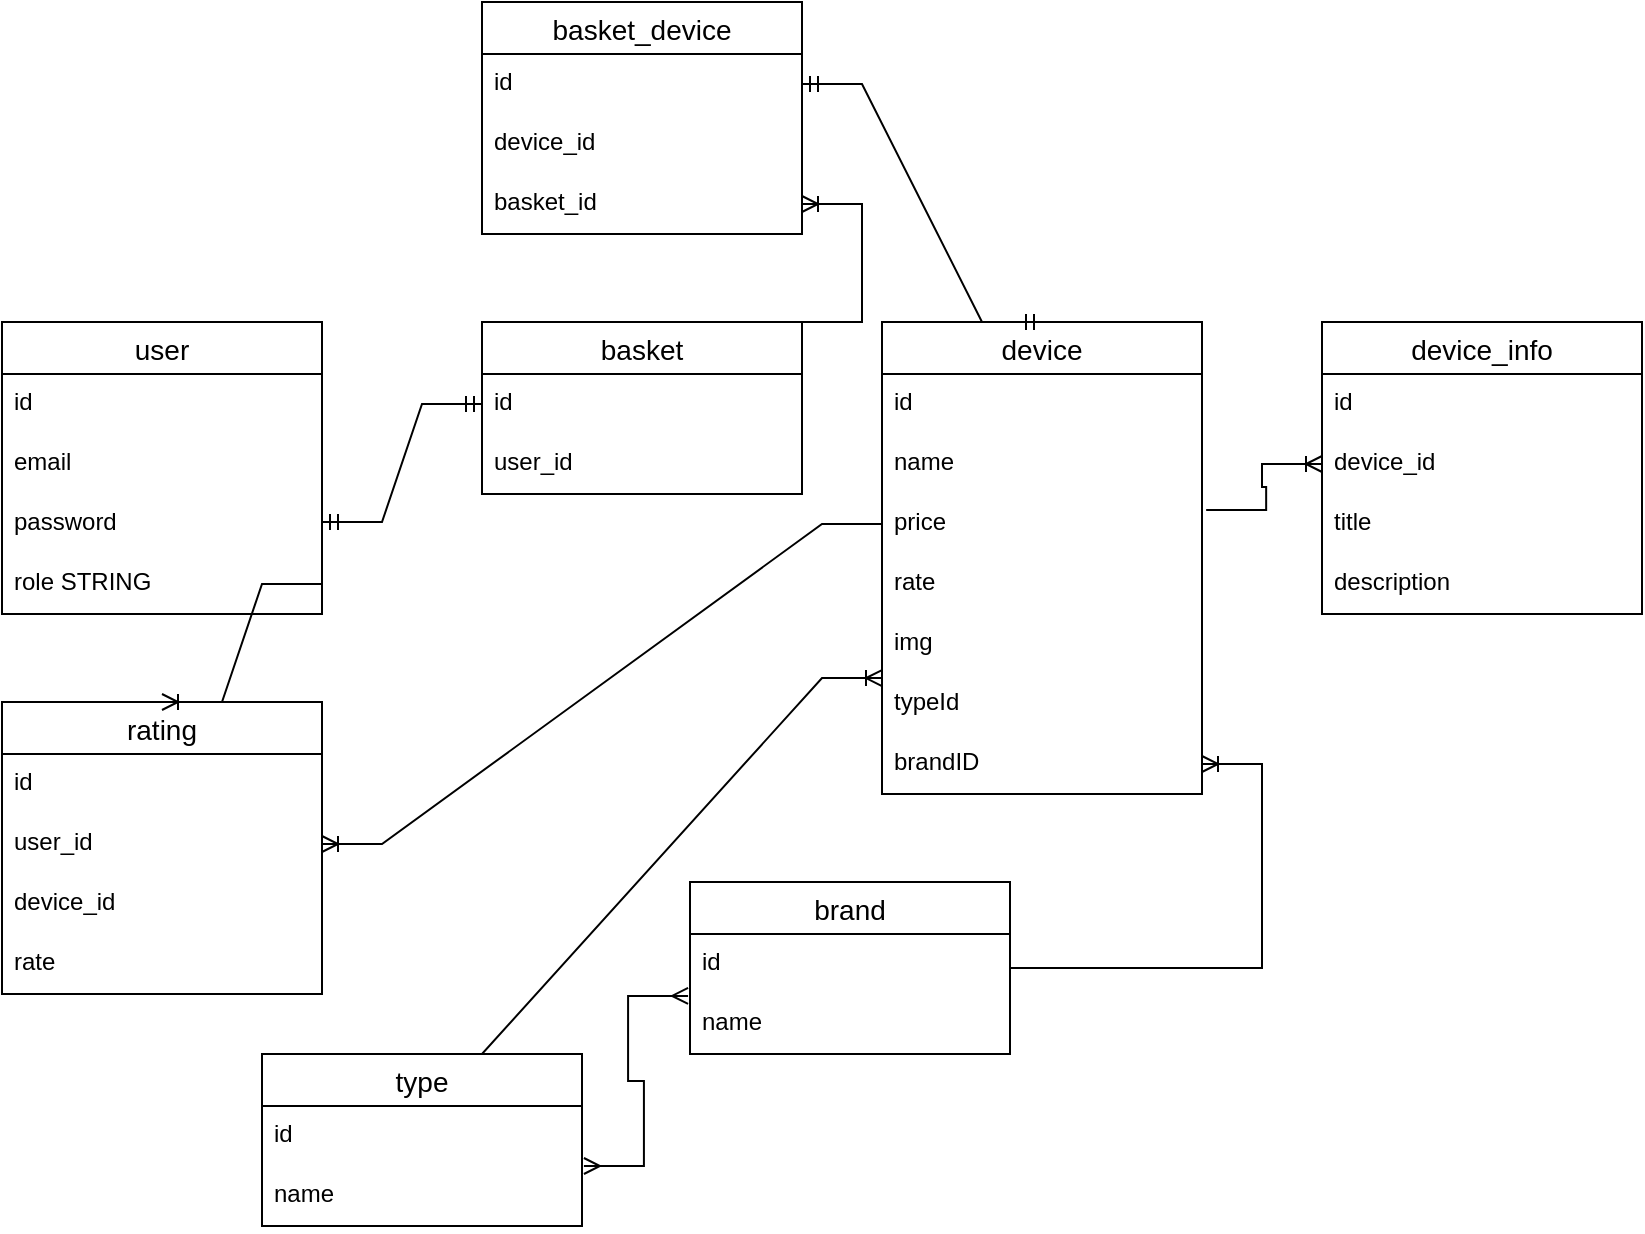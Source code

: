 <mxfile version="21.3.0" type="device">
  <diagram name="Страница 1" id="Y_uzJsi4zg67m1P2_5Rm">
    <mxGraphModel dx="1194" dy="1895" grid="1" gridSize="10" guides="1" tooltips="1" connect="1" arrows="1" fold="1" page="1" pageScale="1" pageWidth="827" pageHeight="1169" math="0" shadow="0">
      <root>
        <mxCell id="0" />
        <mxCell id="1" parent="0" />
        <mxCell id="DEF2NMNBkC_QdPxtARiJ-27" value="user" style="swimlane;fontStyle=0;childLayout=stackLayout;horizontal=1;startSize=26;horizontalStack=0;resizeParent=1;resizeParentMax=0;resizeLast=0;collapsible=1;marginBottom=0;align=center;fontSize=14;" vertex="1" parent="1">
          <mxGeometry x="70" y="120" width="160" height="146" as="geometry" />
        </mxCell>
        <mxCell id="DEF2NMNBkC_QdPxtARiJ-28" value="id" style="text;strokeColor=none;fillColor=none;spacingLeft=4;spacingRight=4;overflow=hidden;rotatable=0;points=[[0,0.5],[1,0.5]];portConstraint=eastwest;fontSize=12;whiteSpace=wrap;html=1;" vertex="1" parent="DEF2NMNBkC_QdPxtARiJ-27">
          <mxGeometry y="26" width="160" height="30" as="geometry" />
        </mxCell>
        <mxCell id="DEF2NMNBkC_QdPxtARiJ-29" value="email" style="text;strokeColor=none;fillColor=none;spacingLeft=4;spacingRight=4;overflow=hidden;rotatable=0;points=[[0,0.5],[1,0.5]];portConstraint=eastwest;fontSize=12;whiteSpace=wrap;html=1;" vertex="1" parent="DEF2NMNBkC_QdPxtARiJ-27">
          <mxGeometry y="56" width="160" height="30" as="geometry" />
        </mxCell>
        <mxCell id="DEF2NMNBkC_QdPxtARiJ-30" value="password" style="text;strokeColor=none;fillColor=none;spacingLeft=4;spacingRight=4;overflow=hidden;rotatable=0;points=[[0,0.5],[1,0.5]];portConstraint=eastwest;fontSize=12;whiteSpace=wrap;html=1;" vertex="1" parent="DEF2NMNBkC_QdPxtARiJ-27">
          <mxGeometry y="86" width="160" height="30" as="geometry" />
        </mxCell>
        <mxCell id="DEF2NMNBkC_QdPxtARiJ-32" value="role STRING" style="text;strokeColor=none;fillColor=none;spacingLeft=4;spacingRight=4;overflow=hidden;rotatable=0;points=[[0,0.5],[1,0.5]];portConstraint=eastwest;fontSize=12;whiteSpace=wrap;html=1;" vertex="1" parent="DEF2NMNBkC_QdPxtARiJ-27">
          <mxGeometry y="116" width="160" height="30" as="geometry" />
        </mxCell>
        <mxCell id="DEF2NMNBkC_QdPxtARiJ-33" value="basket" style="swimlane;fontStyle=0;childLayout=stackLayout;horizontal=1;startSize=26;horizontalStack=0;resizeParent=1;resizeParentMax=0;resizeLast=0;collapsible=1;marginBottom=0;align=center;fontSize=14;" vertex="1" parent="1">
          <mxGeometry x="310" y="120" width="160" height="86" as="geometry" />
        </mxCell>
        <mxCell id="DEF2NMNBkC_QdPxtARiJ-34" value="id" style="text;strokeColor=none;fillColor=none;spacingLeft=4;spacingRight=4;overflow=hidden;rotatable=0;points=[[0,0.5],[1,0.5]];portConstraint=eastwest;fontSize=12;whiteSpace=wrap;html=1;" vertex="1" parent="DEF2NMNBkC_QdPxtARiJ-33">
          <mxGeometry y="26" width="160" height="30" as="geometry" />
        </mxCell>
        <mxCell id="DEF2NMNBkC_QdPxtARiJ-35" value="user_id" style="text;strokeColor=none;fillColor=none;spacingLeft=4;spacingRight=4;overflow=hidden;rotatable=0;points=[[0,0.5],[1,0.5]];portConstraint=eastwest;fontSize=12;whiteSpace=wrap;html=1;" vertex="1" parent="DEF2NMNBkC_QdPxtARiJ-33">
          <mxGeometry y="56" width="160" height="30" as="geometry" />
        </mxCell>
        <mxCell id="DEF2NMNBkC_QdPxtARiJ-38" value="" style="edgeStyle=entityRelationEdgeStyle;fontSize=12;html=1;endArrow=ERmandOne;startArrow=ERmandOne;rounded=0;entryX=0;entryY=0.5;entryDx=0;entryDy=0;" edge="1" parent="1" target="DEF2NMNBkC_QdPxtARiJ-34">
          <mxGeometry width="100" height="100" relative="1" as="geometry">
            <mxPoint x="230" y="220" as="sourcePoint" />
            <mxPoint x="300" y="160" as="targetPoint" />
          </mxGeometry>
        </mxCell>
        <mxCell id="DEF2NMNBkC_QdPxtARiJ-40" value="device" style="swimlane;fontStyle=0;childLayout=stackLayout;horizontal=1;startSize=26;horizontalStack=0;resizeParent=1;resizeParentMax=0;resizeLast=0;collapsible=1;marginBottom=0;align=center;fontSize=14;" vertex="1" parent="1">
          <mxGeometry x="510" y="120" width="160" height="236" as="geometry" />
        </mxCell>
        <mxCell id="DEF2NMNBkC_QdPxtARiJ-41" value="id" style="text;strokeColor=none;fillColor=none;spacingLeft=4;spacingRight=4;overflow=hidden;rotatable=0;points=[[0,0.5],[1,0.5]];portConstraint=eastwest;fontSize=12;whiteSpace=wrap;html=1;" vertex="1" parent="DEF2NMNBkC_QdPxtARiJ-40">
          <mxGeometry y="26" width="160" height="30" as="geometry" />
        </mxCell>
        <mxCell id="DEF2NMNBkC_QdPxtARiJ-42" value="name" style="text;strokeColor=none;fillColor=none;spacingLeft=4;spacingRight=4;overflow=hidden;rotatable=0;points=[[0,0.5],[1,0.5]];portConstraint=eastwest;fontSize=12;whiteSpace=wrap;html=1;" vertex="1" parent="DEF2NMNBkC_QdPxtARiJ-40">
          <mxGeometry y="56" width="160" height="30" as="geometry" />
        </mxCell>
        <mxCell id="DEF2NMNBkC_QdPxtARiJ-43" value="price" style="text;strokeColor=none;fillColor=none;spacingLeft=4;spacingRight=4;overflow=hidden;rotatable=0;points=[[0,0.5],[1,0.5]];portConstraint=eastwest;fontSize=12;whiteSpace=wrap;html=1;" vertex="1" parent="DEF2NMNBkC_QdPxtARiJ-40">
          <mxGeometry y="86" width="160" height="30" as="geometry" />
        </mxCell>
        <mxCell id="DEF2NMNBkC_QdPxtARiJ-44" value="rate" style="text;strokeColor=none;fillColor=none;spacingLeft=4;spacingRight=4;overflow=hidden;rotatable=0;points=[[0,0.5],[1,0.5]];portConstraint=eastwest;fontSize=12;whiteSpace=wrap;html=1;" vertex="1" parent="DEF2NMNBkC_QdPxtARiJ-40">
          <mxGeometry y="116" width="160" height="30" as="geometry" />
        </mxCell>
        <mxCell id="DEF2NMNBkC_QdPxtARiJ-45" value="img" style="text;strokeColor=none;fillColor=none;spacingLeft=4;spacingRight=4;overflow=hidden;rotatable=0;points=[[0,0.5],[1,0.5]];portConstraint=eastwest;fontSize=12;whiteSpace=wrap;html=1;" vertex="1" parent="DEF2NMNBkC_QdPxtARiJ-40">
          <mxGeometry y="146" width="160" height="30" as="geometry" />
        </mxCell>
        <mxCell id="DEF2NMNBkC_QdPxtARiJ-46" value="typeId" style="text;strokeColor=none;fillColor=none;spacingLeft=4;spacingRight=4;overflow=hidden;rotatable=0;points=[[0,0.5],[1,0.5]];portConstraint=eastwest;fontSize=12;whiteSpace=wrap;html=1;" vertex="1" parent="DEF2NMNBkC_QdPxtARiJ-40">
          <mxGeometry y="176" width="160" height="30" as="geometry" />
        </mxCell>
        <mxCell id="DEF2NMNBkC_QdPxtARiJ-47" value="brandID" style="text;strokeColor=none;fillColor=none;spacingLeft=4;spacingRight=4;overflow=hidden;rotatable=0;points=[[0,0.5],[1,0.5]];portConstraint=eastwest;fontSize=12;whiteSpace=wrap;html=1;" vertex="1" parent="DEF2NMNBkC_QdPxtARiJ-40">
          <mxGeometry y="206" width="160" height="30" as="geometry" />
        </mxCell>
        <mxCell id="DEF2NMNBkC_QdPxtARiJ-48" value="type" style="swimlane;fontStyle=0;childLayout=stackLayout;horizontal=1;startSize=26;horizontalStack=0;resizeParent=1;resizeParentMax=0;resizeLast=0;collapsible=1;marginBottom=0;align=center;fontSize=14;" vertex="1" parent="1">
          <mxGeometry x="200" y="486" width="160" height="86" as="geometry" />
        </mxCell>
        <mxCell id="DEF2NMNBkC_QdPxtARiJ-49" value="id" style="text;strokeColor=none;fillColor=none;spacingLeft=4;spacingRight=4;overflow=hidden;rotatable=0;points=[[0,0.5],[1,0.5]];portConstraint=eastwest;fontSize=12;whiteSpace=wrap;html=1;" vertex="1" parent="DEF2NMNBkC_QdPxtARiJ-48">
          <mxGeometry y="26" width="160" height="30" as="geometry" />
        </mxCell>
        <mxCell id="DEF2NMNBkC_QdPxtARiJ-50" value="name" style="text;strokeColor=none;fillColor=none;spacingLeft=4;spacingRight=4;overflow=hidden;rotatable=0;points=[[0,0.5],[1,0.5]];portConstraint=eastwest;fontSize=12;whiteSpace=wrap;html=1;" vertex="1" parent="DEF2NMNBkC_QdPxtARiJ-48">
          <mxGeometry y="56" width="160" height="30" as="geometry" />
        </mxCell>
        <mxCell id="DEF2NMNBkC_QdPxtARiJ-52" value="brand" style="swimlane;fontStyle=0;childLayout=stackLayout;horizontal=1;startSize=26;horizontalStack=0;resizeParent=1;resizeParentMax=0;resizeLast=0;collapsible=1;marginBottom=0;align=center;fontSize=14;" vertex="1" parent="1">
          <mxGeometry x="414" y="400" width="160" height="86" as="geometry" />
        </mxCell>
        <mxCell id="DEF2NMNBkC_QdPxtARiJ-53" value="id" style="text;strokeColor=none;fillColor=none;spacingLeft=4;spacingRight=4;overflow=hidden;rotatable=0;points=[[0,0.5],[1,0.5]];portConstraint=eastwest;fontSize=12;whiteSpace=wrap;html=1;" vertex="1" parent="DEF2NMNBkC_QdPxtARiJ-52">
          <mxGeometry y="26" width="160" height="30" as="geometry" />
        </mxCell>
        <mxCell id="DEF2NMNBkC_QdPxtARiJ-54" value="name" style="text;strokeColor=none;fillColor=none;spacingLeft=4;spacingRight=4;overflow=hidden;rotatable=0;points=[[0,0.5],[1,0.5]];portConstraint=eastwest;fontSize=12;whiteSpace=wrap;html=1;" vertex="1" parent="DEF2NMNBkC_QdPxtARiJ-52">
          <mxGeometry y="56" width="160" height="30" as="geometry" />
        </mxCell>
        <mxCell id="DEF2NMNBkC_QdPxtARiJ-56" value="" style="edgeStyle=entityRelationEdgeStyle;fontSize=12;html=1;endArrow=ERoneToMany;rounded=0;entryX=0;entryY=0.067;entryDx=0;entryDy=0;entryPerimeter=0;exitX=0.5;exitY=0;exitDx=0;exitDy=0;" edge="1" parent="1" source="DEF2NMNBkC_QdPxtARiJ-48" target="DEF2NMNBkC_QdPxtARiJ-46">
          <mxGeometry width="100" height="100" relative="1" as="geometry">
            <mxPoint x="290" y="410" as="sourcePoint" />
            <mxPoint x="390" y="310" as="targetPoint" />
          </mxGeometry>
        </mxCell>
        <mxCell id="DEF2NMNBkC_QdPxtARiJ-57" value="" style="edgeStyle=entityRelationEdgeStyle;fontSize=12;html=1;endArrow=ERoneToMany;rounded=0;" edge="1" parent="1" source="DEF2NMNBkC_QdPxtARiJ-52" target="DEF2NMNBkC_QdPxtARiJ-47">
          <mxGeometry width="100" height="100" relative="1" as="geometry">
            <mxPoint x="494" y="398" as="sourcePoint" />
            <mxPoint x="500" y="290" as="targetPoint" />
          </mxGeometry>
        </mxCell>
        <mxCell id="DEF2NMNBkC_QdPxtARiJ-58" value="" style="edgeStyle=entityRelationEdgeStyle;fontSize=12;html=1;endArrow=ERmany;startArrow=ERmany;rounded=0;exitX=1.006;exitY=0;exitDx=0;exitDy=0;exitPerimeter=0;entryX=-0.006;entryY=0.033;entryDx=0;entryDy=0;entryPerimeter=0;" edge="1" parent="1" source="DEF2NMNBkC_QdPxtARiJ-50" target="DEF2NMNBkC_QdPxtARiJ-54">
          <mxGeometry width="100" height="100" relative="1" as="geometry">
            <mxPoint x="300" y="560" as="sourcePoint" />
            <mxPoint x="400" y="460" as="targetPoint" />
          </mxGeometry>
        </mxCell>
        <mxCell id="DEF2NMNBkC_QdPxtARiJ-59" value="device_info" style="swimlane;fontStyle=0;childLayout=stackLayout;horizontal=1;startSize=26;horizontalStack=0;resizeParent=1;resizeParentMax=0;resizeLast=0;collapsible=1;marginBottom=0;align=center;fontSize=14;" vertex="1" parent="1">
          <mxGeometry x="730" y="120" width="160" height="146" as="geometry" />
        </mxCell>
        <mxCell id="DEF2NMNBkC_QdPxtARiJ-60" value="id" style="text;strokeColor=none;fillColor=none;spacingLeft=4;spacingRight=4;overflow=hidden;rotatable=0;points=[[0,0.5],[1,0.5]];portConstraint=eastwest;fontSize=12;whiteSpace=wrap;html=1;" vertex="1" parent="DEF2NMNBkC_QdPxtARiJ-59">
          <mxGeometry y="26" width="160" height="30" as="geometry" />
        </mxCell>
        <mxCell id="DEF2NMNBkC_QdPxtARiJ-61" value="device_id" style="text;strokeColor=none;fillColor=none;spacingLeft=4;spacingRight=4;overflow=hidden;rotatable=0;points=[[0,0.5],[1,0.5]];portConstraint=eastwest;fontSize=12;whiteSpace=wrap;html=1;" vertex="1" parent="DEF2NMNBkC_QdPxtARiJ-59">
          <mxGeometry y="56" width="160" height="30" as="geometry" />
        </mxCell>
        <mxCell id="DEF2NMNBkC_QdPxtARiJ-62" value="title" style="text;strokeColor=none;fillColor=none;spacingLeft=4;spacingRight=4;overflow=hidden;rotatable=0;points=[[0,0.5],[1,0.5]];portConstraint=eastwest;fontSize=12;whiteSpace=wrap;html=1;" vertex="1" parent="DEF2NMNBkC_QdPxtARiJ-59">
          <mxGeometry y="86" width="160" height="30" as="geometry" />
        </mxCell>
        <mxCell id="DEF2NMNBkC_QdPxtARiJ-64" value="description" style="text;strokeColor=none;fillColor=none;spacingLeft=4;spacingRight=4;overflow=hidden;rotatable=0;points=[[0,0.5],[1,0.5]];portConstraint=eastwest;fontSize=12;whiteSpace=wrap;html=1;" vertex="1" parent="DEF2NMNBkC_QdPxtARiJ-59">
          <mxGeometry y="116" width="160" height="30" as="geometry" />
        </mxCell>
        <mxCell id="DEF2NMNBkC_QdPxtARiJ-63" value="" style="edgeStyle=entityRelationEdgeStyle;fontSize=12;html=1;endArrow=ERoneToMany;rounded=0;exitX=1.013;exitY=0.267;exitDx=0;exitDy=0;exitPerimeter=0;" edge="1" parent="1" source="DEF2NMNBkC_QdPxtARiJ-43" target="DEF2NMNBkC_QdPxtARiJ-61">
          <mxGeometry width="100" height="100" relative="1" as="geometry">
            <mxPoint x="510" y="400" as="sourcePoint" />
            <mxPoint x="610" y="300" as="targetPoint" />
          </mxGeometry>
        </mxCell>
        <mxCell id="DEF2NMNBkC_QdPxtARiJ-65" value="basket_device" style="swimlane;fontStyle=0;childLayout=stackLayout;horizontal=1;startSize=26;horizontalStack=0;resizeParent=1;resizeParentMax=0;resizeLast=0;collapsible=1;marginBottom=0;align=center;fontSize=14;" vertex="1" parent="1">
          <mxGeometry x="310" y="-40" width="160" height="116" as="geometry" />
        </mxCell>
        <mxCell id="DEF2NMNBkC_QdPxtARiJ-66" value="id" style="text;strokeColor=none;fillColor=none;spacingLeft=4;spacingRight=4;overflow=hidden;rotatable=0;points=[[0,0.5],[1,0.5]];portConstraint=eastwest;fontSize=12;whiteSpace=wrap;html=1;" vertex="1" parent="DEF2NMNBkC_QdPxtARiJ-65">
          <mxGeometry y="26" width="160" height="30" as="geometry" />
        </mxCell>
        <mxCell id="DEF2NMNBkC_QdPxtARiJ-67" value="device_id" style="text;strokeColor=none;fillColor=none;spacingLeft=4;spacingRight=4;overflow=hidden;rotatable=0;points=[[0,0.5],[1,0.5]];portConstraint=eastwest;fontSize=12;whiteSpace=wrap;html=1;" vertex="1" parent="DEF2NMNBkC_QdPxtARiJ-65">
          <mxGeometry y="56" width="160" height="30" as="geometry" />
        </mxCell>
        <mxCell id="DEF2NMNBkC_QdPxtARiJ-68" value="basket_id" style="text;strokeColor=none;fillColor=none;spacingLeft=4;spacingRight=4;overflow=hidden;rotatable=0;points=[[0,0.5],[1,0.5]];portConstraint=eastwest;fontSize=12;whiteSpace=wrap;html=1;" vertex="1" parent="DEF2NMNBkC_QdPxtARiJ-65">
          <mxGeometry y="86" width="160" height="30" as="geometry" />
        </mxCell>
        <mxCell id="DEF2NMNBkC_QdPxtARiJ-69" value="" style="edgeStyle=entityRelationEdgeStyle;fontSize=12;html=1;endArrow=ERoneToMany;rounded=0;exitX=0.5;exitY=0;exitDx=0;exitDy=0;" edge="1" parent="1" source="DEF2NMNBkC_QdPxtARiJ-33" target="DEF2NMNBkC_QdPxtARiJ-68">
          <mxGeometry width="100" height="100" relative="1" as="geometry">
            <mxPoint x="510" y="200" as="sourcePoint" />
            <mxPoint x="610" y="100" as="targetPoint" />
          </mxGeometry>
        </mxCell>
        <mxCell id="DEF2NMNBkC_QdPxtARiJ-70" value="" style="edgeStyle=entityRelationEdgeStyle;fontSize=12;html=1;endArrow=ERmandOne;startArrow=ERmandOne;rounded=0;exitX=1;exitY=0.5;exitDx=0;exitDy=0;entryX=0.5;entryY=0;entryDx=0;entryDy=0;" edge="1" parent="1" source="DEF2NMNBkC_QdPxtARiJ-66" target="DEF2NMNBkC_QdPxtARiJ-40">
          <mxGeometry width="100" height="100" relative="1" as="geometry">
            <mxPoint x="510" y="-10" as="sourcePoint" />
            <mxPoint x="610" y="-110" as="targetPoint" />
          </mxGeometry>
        </mxCell>
        <mxCell id="DEF2NMNBkC_QdPxtARiJ-71" value="rating" style="swimlane;fontStyle=0;childLayout=stackLayout;horizontal=1;startSize=26;horizontalStack=0;resizeParent=1;resizeParentMax=0;resizeLast=0;collapsible=1;marginBottom=0;align=center;fontSize=14;" vertex="1" parent="1">
          <mxGeometry x="70" y="310" width="160" height="146" as="geometry" />
        </mxCell>
        <mxCell id="DEF2NMNBkC_QdPxtARiJ-72" value="id" style="text;strokeColor=none;fillColor=none;spacingLeft=4;spacingRight=4;overflow=hidden;rotatable=0;points=[[0,0.5],[1,0.5]];portConstraint=eastwest;fontSize=12;whiteSpace=wrap;html=1;" vertex="1" parent="DEF2NMNBkC_QdPxtARiJ-71">
          <mxGeometry y="26" width="160" height="30" as="geometry" />
        </mxCell>
        <mxCell id="DEF2NMNBkC_QdPxtARiJ-73" value="user_id" style="text;strokeColor=none;fillColor=none;spacingLeft=4;spacingRight=4;overflow=hidden;rotatable=0;points=[[0,0.5],[1,0.5]];portConstraint=eastwest;fontSize=12;whiteSpace=wrap;html=1;" vertex="1" parent="DEF2NMNBkC_QdPxtARiJ-71">
          <mxGeometry y="56" width="160" height="30" as="geometry" />
        </mxCell>
        <mxCell id="DEF2NMNBkC_QdPxtARiJ-74" value="device_id" style="text;strokeColor=none;fillColor=none;spacingLeft=4;spacingRight=4;overflow=hidden;rotatable=0;points=[[0,0.5],[1,0.5]];portConstraint=eastwest;fontSize=12;whiteSpace=wrap;html=1;" vertex="1" parent="DEF2NMNBkC_QdPxtARiJ-71">
          <mxGeometry y="86" width="160" height="30" as="geometry" />
        </mxCell>
        <mxCell id="DEF2NMNBkC_QdPxtARiJ-75" value="rate" style="text;strokeColor=none;fillColor=none;spacingLeft=4;spacingRight=4;overflow=hidden;rotatable=0;points=[[0,0.5],[1,0.5]];portConstraint=eastwest;fontSize=12;whiteSpace=wrap;html=1;" vertex="1" parent="DEF2NMNBkC_QdPxtARiJ-71">
          <mxGeometry y="116" width="160" height="30" as="geometry" />
        </mxCell>
        <mxCell id="DEF2NMNBkC_QdPxtARiJ-76" value="" style="edgeStyle=entityRelationEdgeStyle;fontSize=12;html=1;endArrow=ERoneToMany;rounded=0;exitX=1;exitY=0.5;exitDx=0;exitDy=0;entryX=0.5;entryY=0;entryDx=0;entryDy=0;" edge="1" parent="1" source="DEF2NMNBkC_QdPxtARiJ-32" target="DEF2NMNBkC_QdPxtARiJ-71">
          <mxGeometry width="100" height="100" relative="1" as="geometry">
            <mxPoint x="150" y="280" as="sourcePoint" />
            <mxPoint x="380" y="230" as="targetPoint" />
          </mxGeometry>
        </mxCell>
        <mxCell id="DEF2NMNBkC_QdPxtARiJ-77" value="" style="edgeStyle=entityRelationEdgeStyle;fontSize=12;html=1;endArrow=ERoneToMany;rounded=0;exitX=0;exitY=0.5;exitDx=0;exitDy=0;entryX=1;entryY=0.5;entryDx=0;entryDy=0;" edge="1" parent="1" source="DEF2NMNBkC_QdPxtARiJ-43" target="DEF2NMNBkC_QdPxtARiJ-73">
          <mxGeometry width="100" height="100" relative="1" as="geometry">
            <mxPoint x="270" y="380" as="sourcePoint" />
            <mxPoint x="370" y="280" as="targetPoint" />
          </mxGeometry>
        </mxCell>
      </root>
    </mxGraphModel>
  </diagram>
</mxfile>
